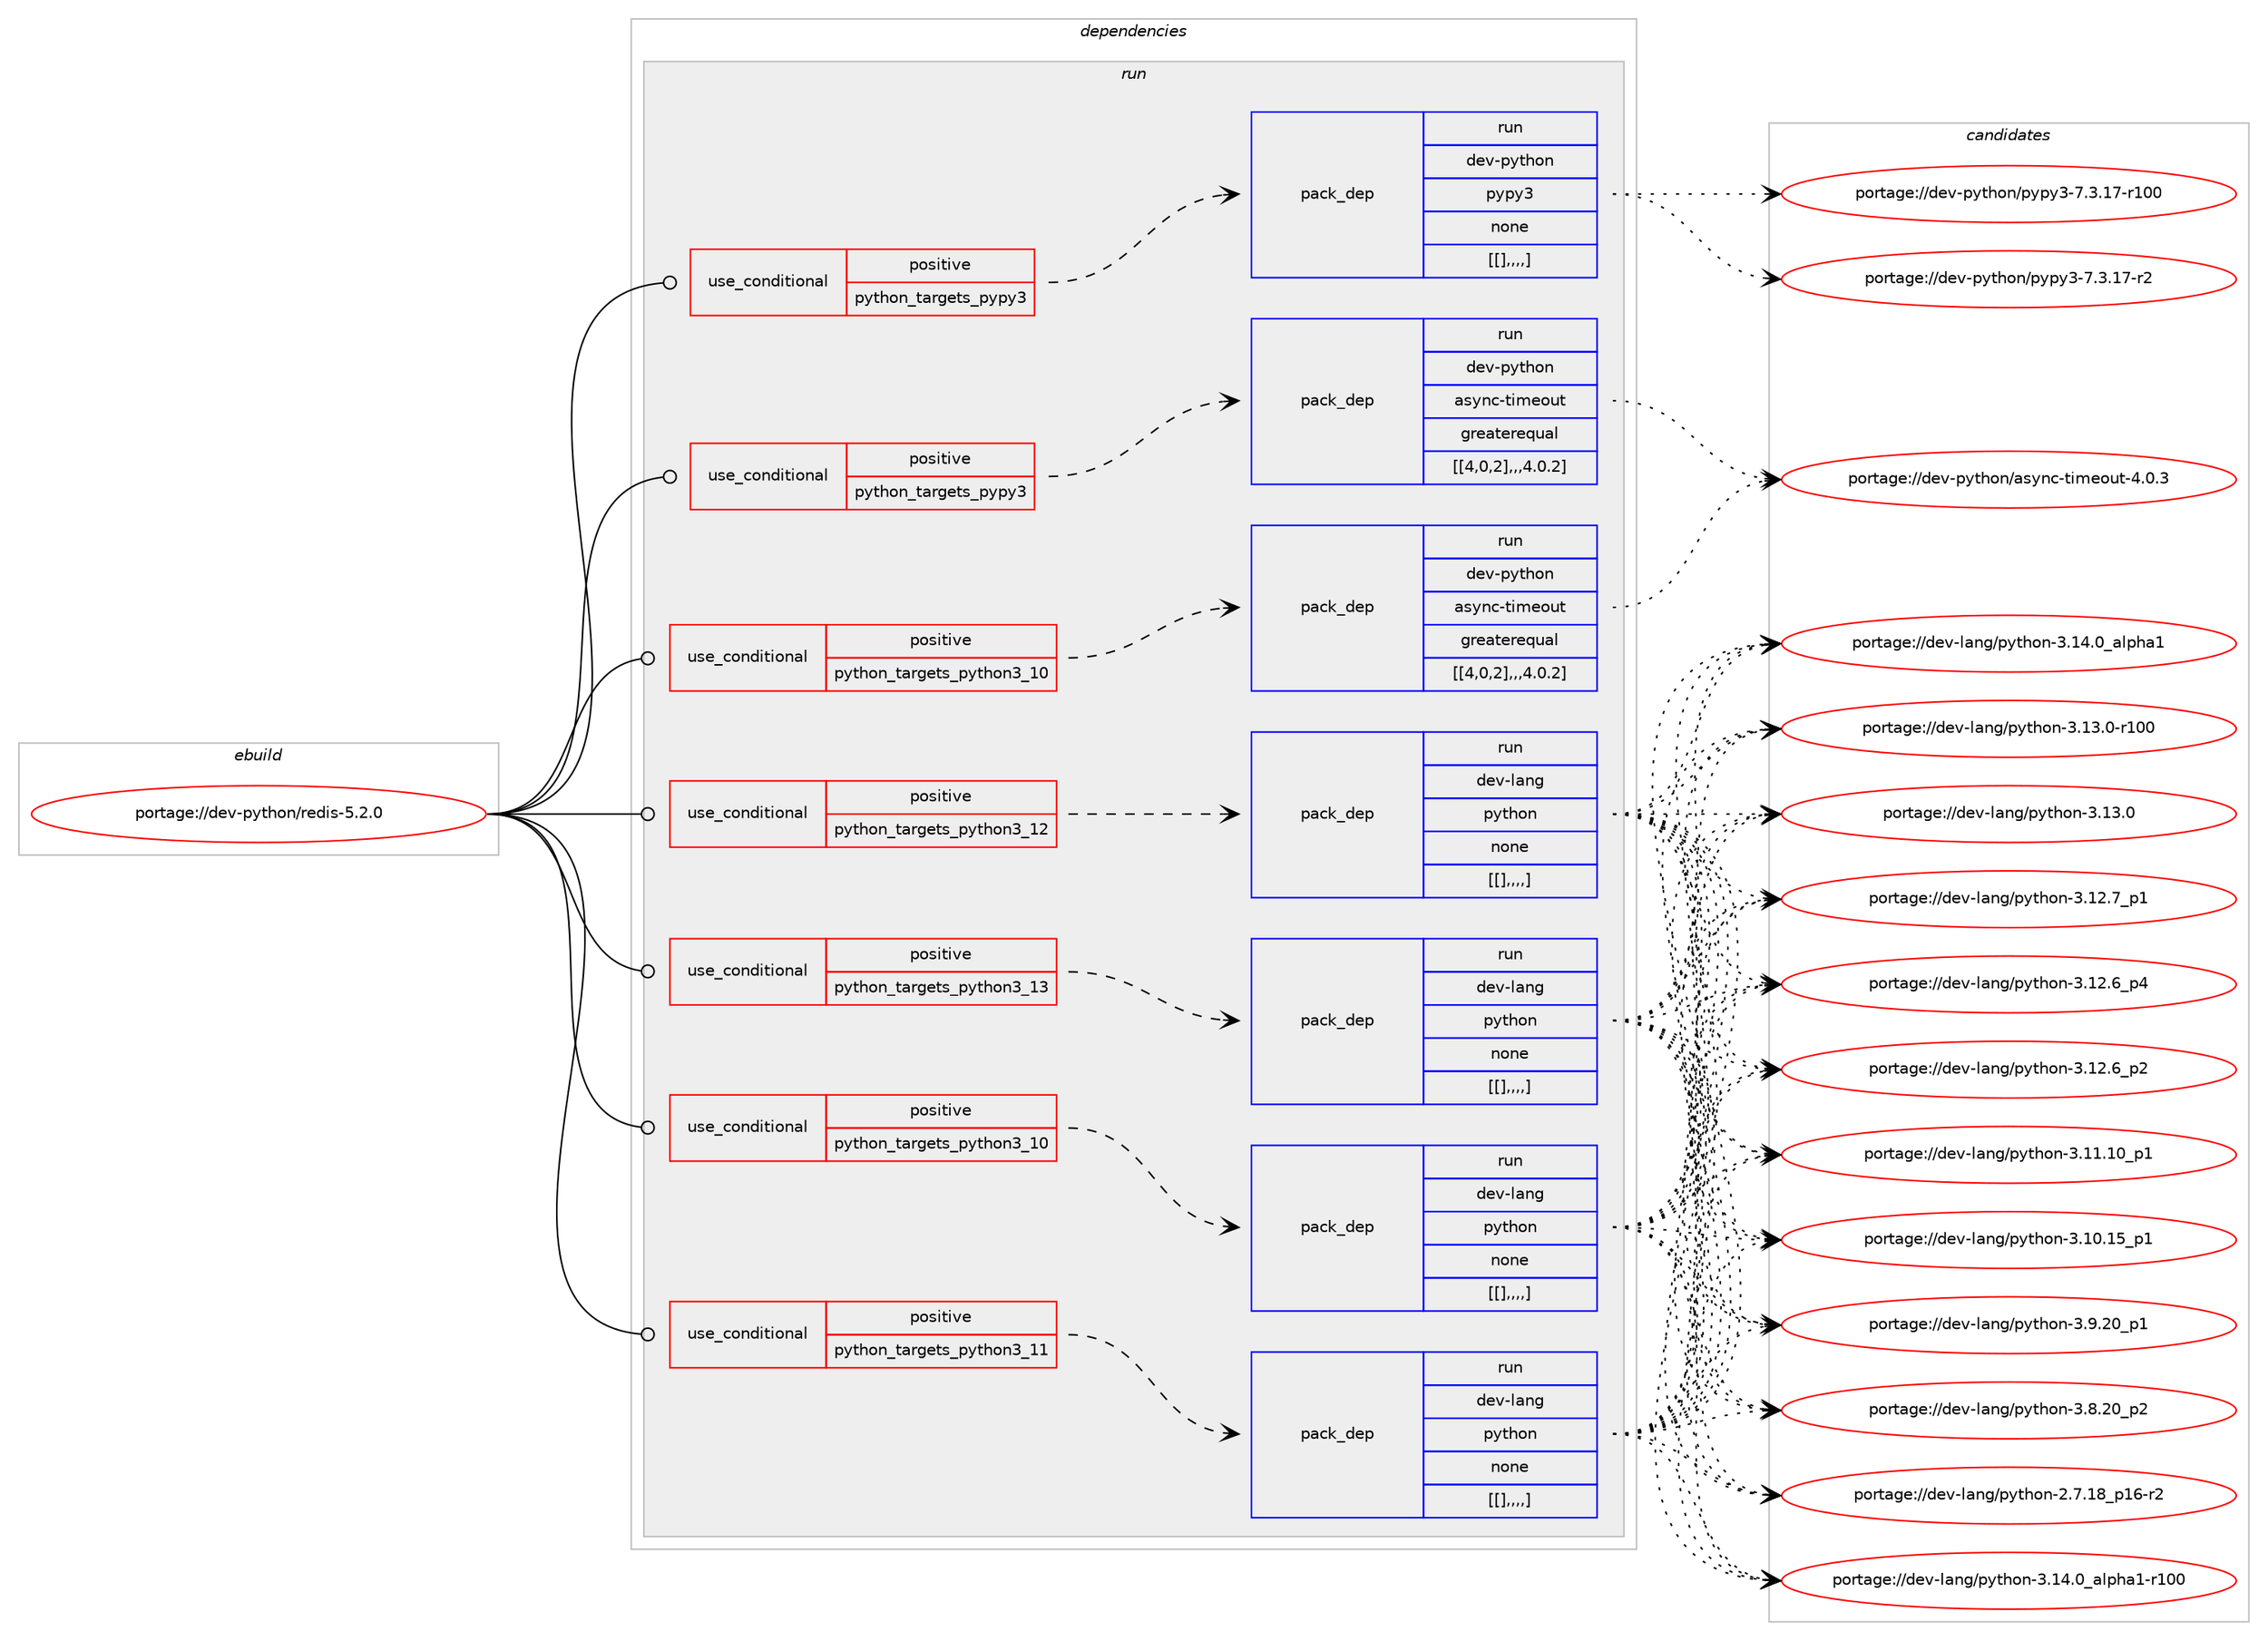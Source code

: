 digraph prolog {

# *************
# Graph options
# *************

newrank=true;
concentrate=true;
compound=true;
graph [rankdir=LR,fontname=Helvetica,fontsize=10,ranksep=1.5];#, ranksep=2.5, nodesep=0.2];
edge  [arrowhead=vee];
node  [fontname=Helvetica,fontsize=10];

# **********
# The ebuild
# **********

subgraph cluster_leftcol {
color=gray;
label=<<i>ebuild</i>>;
id [label="portage://dev-python/redis-5.2.0", color=red, width=4, href="../dev-python/redis-5.2.0.svg"];
}

# ****************
# The dependencies
# ****************

subgraph cluster_midcol {
color=gray;
label=<<i>dependencies</i>>;
subgraph cluster_compile {
fillcolor="#eeeeee";
style=filled;
label=<<i>compile</i>>;
}
subgraph cluster_compileandrun {
fillcolor="#eeeeee";
style=filled;
label=<<i>compile and run</i>>;
}
subgraph cluster_run {
fillcolor="#eeeeee";
style=filled;
label=<<i>run</i>>;
subgraph cond41607 {
dependency168343 [label=<<TABLE BORDER="0" CELLBORDER="1" CELLSPACING="0" CELLPADDING="4"><TR><TD ROWSPAN="3" CELLPADDING="10">use_conditional</TD></TR><TR><TD>positive</TD></TR><TR><TD>python_targets_pypy3</TD></TR></TABLE>>, shape=none, color=red];
subgraph pack125450 {
dependency168433 [label=<<TABLE BORDER="0" CELLBORDER="1" CELLSPACING="0" CELLPADDING="4" WIDTH="220"><TR><TD ROWSPAN="6" CELLPADDING="30">pack_dep</TD></TR><TR><TD WIDTH="110">run</TD></TR><TR><TD>dev-python</TD></TR><TR><TD>async-timeout</TD></TR><TR><TD>greaterequal</TD></TR><TR><TD>[[4,0,2],,,4.0.2]</TD></TR></TABLE>>, shape=none, color=blue];
}
dependency168343:e -> dependency168433:w [weight=20,style="dashed",arrowhead="vee"];
}
id:e -> dependency168343:w [weight=20,style="solid",arrowhead="odot"];
subgraph cond41646 {
dependency168499 [label=<<TABLE BORDER="0" CELLBORDER="1" CELLSPACING="0" CELLPADDING="4"><TR><TD ROWSPAN="3" CELLPADDING="10">use_conditional</TD></TR><TR><TD>positive</TD></TR><TR><TD>python_targets_pypy3</TD></TR></TABLE>>, shape=none, color=red];
subgraph pack125519 {
dependency168543 [label=<<TABLE BORDER="0" CELLBORDER="1" CELLSPACING="0" CELLPADDING="4" WIDTH="220"><TR><TD ROWSPAN="6" CELLPADDING="30">pack_dep</TD></TR><TR><TD WIDTH="110">run</TD></TR><TR><TD>dev-python</TD></TR><TR><TD>pypy3</TD></TR><TR><TD>none</TD></TR><TR><TD>[[],,,,]</TD></TR></TABLE>>, shape=none, color=blue];
}
dependency168499:e -> dependency168543:w [weight=20,style="dashed",arrowhead="vee"];
}
id:e -> dependency168499:w [weight=20,style="solid",arrowhead="odot"];
subgraph cond41691 {
dependency168565 [label=<<TABLE BORDER="0" CELLBORDER="1" CELLSPACING="0" CELLPADDING="4"><TR><TD ROWSPAN="3" CELLPADDING="10">use_conditional</TD></TR><TR><TD>positive</TD></TR><TR><TD>python_targets_python3_10</TD></TR></TABLE>>, shape=none, color=red];
subgraph pack125538 {
dependency168592 [label=<<TABLE BORDER="0" CELLBORDER="1" CELLSPACING="0" CELLPADDING="4" WIDTH="220"><TR><TD ROWSPAN="6" CELLPADDING="30">pack_dep</TD></TR><TR><TD WIDTH="110">run</TD></TR><TR><TD>dev-lang</TD></TR><TR><TD>python</TD></TR><TR><TD>none</TD></TR><TR><TD>[[],,,,]</TD></TR></TABLE>>, shape=none, color=blue];
}
dependency168565:e -> dependency168592:w [weight=20,style="dashed",arrowhead="vee"];
}
id:e -> dependency168565:w [weight=20,style="solid",arrowhead="odot"];
subgraph cond41712 {
dependency168603 [label=<<TABLE BORDER="0" CELLBORDER="1" CELLSPACING="0" CELLPADDING="4"><TR><TD ROWSPAN="3" CELLPADDING="10">use_conditional</TD></TR><TR><TD>positive</TD></TR><TR><TD>python_targets_python3_10</TD></TR></TABLE>>, shape=none, color=red];
subgraph pack125555 {
dependency168624 [label=<<TABLE BORDER="0" CELLBORDER="1" CELLSPACING="0" CELLPADDING="4" WIDTH="220"><TR><TD ROWSPAN="6" CELLPADDING="30">pack_dep</TD></TR><TR><TD WIDTH="110">run</TD></TR><TR><TD>dev-python</TD></TR><TR><TD>async-timeout</TD></TR><TR><TD>greaterequal</TD></TR><TR><TD>[[4,0,2],,,4.0.2]</TD></TR></TABLE>>, shape=none, color=blue];
}
dependency168603:e -> dependency168624:w [weight=20,style="dashed",arrowhead="vee"];
}
id:e -> dependency168603:w [weight=20,style="solid",arrowhead="odot"];
subgraph cond41724 {
dependency168633 [label=<<TABLE BORDER="0" CELLBORDER="1" CELLSPACING="0" CELLPADDING="4"><TR><TD ROWSPAN="3" CELLPADDING="10">use_conditional</TD></TR><TR><TD>positive</TD></TR><TR><TD>python_targets_python3_11</TD></TR></TABLE>>, shape=none, color=red];
subgraph pack125626 {
dependency168757 [label=<<TABLE BORDER="0" CELLBORDER="1" CELLSPACING="0" CELLPADDING="4" WIDTH="220"><TR><TD ROWSPAN="6" CELLPADDING="30">pack_dep</TD></TR><TR><TD WIDTH="110">run</TD></TR><TR><TD>dev-lang</TD></TR><TR><TD>python</TD></TR><TR><TD>none</TD></TR><TR><TD>[[],,,,]</TD></TR></TABLE>>, shape=none, color=blue];
}
dependency168633:e -> dependency168757:w [weight=20,style="dashed",arrowhead="vee"];
}
id:e -> dependency168633:w [weight=20,style="solid",arrowhead="odot"];
subgraph cond41798 {
dependency168832 [label=<<TABLE BORDER="0" CELLBORDER="1" CELLSPACING="0" CELLPADDING="4"><TR><TD ROWSPAN="3" CELLPADDING="10">use_conditional</TD></TR><TR><TD>positive</TD></TR><TR><TD>python_targets_python3_12</TD></TR></TABLE>>, shape=none, color=red];
subgraph pack125698 {
dependency168871 [label=<<TABLE BORDER="0" CELLBORDER="1" CELLSPACING="0" CELLPADDING="4" WIDTH="220"><TR><TD ROWSPAN="6" CELLPADDING="30">pack_dep</TD></TR><TR><TD WIDTH="110">run</TD></TR><TR><TD>dev-lang</TD></TR><TR><TD>python</TD></TR><TR><TD>none</TD></TR><TR><TD>[[],,,,]</TD></TR></TABLE>>, shape=none, color=blue];
}
dependency168832:e -> dependency168871:w [weight=20,style="dashed",arrowhead="vee"];
}
id:e -> dependency168832:w [weight=20,style="solid",arrowhead="odot"];
subgraph cond41834 {
dependency168946 [label=<<TABLE BORDER="0" CELLBORDER="1" CELLSPACING="0" CELLPADDING="4"><TR><TD ROWSPAN="3" CELLPADDING="10">use_conditional</TD></TR><TR><TD>positive</TD></TR><TR><TD>python_targets_python3_13</TD></TR></TABLE>>, shape=none, color=red];
subgraph pack125781 {
dependency168980 [label=<<TABLE BORDER="0" CELLBORDER="1" CELLSPACING="0" CELLPADDING="4" WIDTH="220"><TR><TD ROWSPAN="6" CELLPADDING="30">pack_dep</TD></TR><TR><TD WIDTH="110">run</TD></TR><TR><TD>dev-lang</TD></TR><TR><TD>python</TD></TR><TR><TD>none</TD></TR><TR><TD>[[],,,,]</TD></TR></TABLE>>, shape=none, color=blue];
}
dependency168946:e -> dependency168980:w [weight=20,style="dashed",arrowhead="vee"];
}
id:e -> dependency168946:w [weight=20,style="solid",arrowhead="odot"];
}
}

# **************
# The candidates
# **************

subgraph cluster_choices {
rank=same;
color=gray;
label=<<i>candidates</i>>;

subgraph choice125276 {
color=black;
nodesep=1;
choice1001011184511212111610411111047971151211109945116105109101111117116455246484651 [label="portage://dev-python/async-timeout-4.0.3", color=red, width=4,href="../dev-python/async-timeout-4.0.3.svg"];
dependency168433:e -> choice1001011184511212111610411111047971151211109945116105109101111117116455246484651:w [style=dotted,weight="100"];
}
subgraph choice125280 {
color=black;
nodesep=1;
choice100101118451121211161041111104711212111212151455546514649554511450 [label="portage://dev-python/pypy3-7.3.17-r2", color=red, width=4,href="../dev-python/pypy3-7.3.17-r2.svg"];
choice1001011184511212111610411111047112121112121514555465146495545114494848 [label="portage://dev-python/pypy3-7.3.17-r100", color=red, width=4,href="../dev-python/pypy3-7.3.17-r100.svg"];
dependency168543:e -> choice100101118451121211161041111104711212111212151455546514649554511450:w [style=dotted,weight="100"];
dependency168543:e -> choice1001011184511212111610411111047112121112121514555465146495545114494848:w [style=dotted,weight="100"];
}
subgraph choice125318 {
color=black;
nodesep=1;
choice100101118451089711010347112121116104111110455146495246489597108112104974945114494848 [label="portage://dev-lang/python-3.14.0_alpha1-r100", color=red, width=4,href="../dev-lang/python-3.14.0_alpha1-r100.svg"];
choice1001011184510897110103471121211161041111104551464952464895971081121049749 [label="portage://dev-lang/python-3.14.0_alpha1", color=red, width=4,href="../dev-lang/python-3.14.0_alpha1.svg"];
choice1001011184510897110103471121211161041111104551464951464845114494848 [label="portage://dev-lang/python-3.13.0-r100", color=red, width=4,href="../dev-lang/python-3.13.0-r100.svg"];
choice10010111845108971101034711212111610411111045514649514648 [label="portage://dev-lang/python-3.13.0", color=red, width=4,href="../dev-lang/python-3.13.0.svg"];
choice100101118451089711010347112121116104111110455146495046559511249 [label="portage://dev-lang/python-3.12.7_p1", color=red, width=4,href="../dev-lang/python-3.12.7_p1.svg"];
choice100101118451089711010347112121116104111110455146495046549511252 [label="portage://dev-lang/python-3.12.6_p4", color=red, width=4,href="../dev-lang/python-3.12.6_p4.svg"];
choice100101118451089711010347112121116104111110455146495046549511250 [label="portage://dev-lang/python-3.12.6_p2", color=red, width=4,href="../dev-lang/python-3.12.6_p2.svg"];
choice10010111845108971101034711212111610411111045514649494649489511249 [label="portage://dev-lang/python-3.11.10_p1", color=red, width=4,href="../dev-lang/python-3.11.10_p1.svg"];
choice10010111845108971101034711212111610411111045514649484649539511249 [label="portage://dev-lang/python-3.10.15_p1", color=red, width=4,href="../dev-lang/python-3.10.15_p1.svg"];
choice100101118451089711010347112121116104111110455146574650489511249 [label="portage://dev-lang/python-3.9.20_p1", color=red, width=4,href="../dev-lang/python-3.9.20_p1.svg"];
choice100101118451089711010347112121116104111110455146564650489511250 [label="portage://dev-lang/python-3.8.20_p2", color=red, width=4,href="../dev-lang/python-3.8.20_p2.svg"];
choice100101118451089711010347112121116104111110455046554649569511249544511450 [label="portage://dev-lang/python-2.7.18_p16-r2", color=red, width=4,href="../dev-lang/python-2.7.18_p16-r2.svg"];
dependency168592:e -> choice100101118451089711010347112121116104111110455146495246489597108112104974945114494848:w [style=dotted,weight="100"];
dependency168592:e -> choice1001011184510897110103471121211161041111104551464952464895971081121049749:w [style=dotted,weight="100"];
dependency168592:e -> choice1001011184510897110103471121211161041111104551464951464845114494848:w [style=dotted,weight="100"];
dependency168592:e -> choice10010111845108971101034711212111610411111045514649514648:w [style=dotted,weight="100"];
dependency168592:e -> choice100101118451089711010347112121116104111110455146495046559511249:w [style=dotted,weight="100"];
dependency168592:e -> choice100101118451089711010347112121116104111110455146495046549511252:w [style=dotted,weight="100"];
dependency168592:e -> choice100101118451089711010347112121116104111110455146495046549511250:w [style=dotted,weight="100"];
dependency168592:e -> choice10010111845108971101034711212111610411111045514649494649489511249:w [style=dotted,weight="100"];
dependency168592:e -> choice10010111845108971101034711212111610411111045514649484649539511249:w [style=dotted,weight="100"];
dependency168592:e -> choice100101118451089711010347112121116104111110455146574650489511249:w [style=dotted,weight="100"];
dependency168592:e -> choice100101118451089711010347112121116104111110455146564650489511250:w [style=dotted,weight="100"];
dependency168592:e -> choice100101118451089711010347112121116104111110455046554649569511249544511450:w [style=dotted,weight="100"];
}
subgraph choice125350 {
color=black;
nodesep=1;
choice1001011184511212111610411111047971151211109945116105109101111117116455246484651 [label="portage://dev-python/async-timeout-4.0.3", color=red, width=4,href="../dev-python/async-timeout-4.0.3.svg"];
dependency168624:e -> choice1001011184511212111610411111047971151211109945116105109101111117116455246484651:w [style=dotted,weight="100"];
}
subgraph choice125418 {
color=black;
nodesep=1;
choice100101118451089711010347112121116104111110455146495246489597108112104974945114494848 [label="portage://dev-lang/python-3.14.0_alpha1-r100", color=red, width=4,href="../dev-lang/python-3.14.0_alpha1-r100.svg"];
choice1001011184510897110103471121211161041111104551464952464895971081121049749 [label="portage://dev-lang/python-3.14.0_alpha1", color=red, width=4,href="../dev-lang/python-3.14.0_alpha1.svg"];
choice1001011184510897110103471121211161041111104551464951464845114494848 [label="portage://dev-lang/python-3.13.0-r100", color=red, width=4,href="../dev-lang/python-3.13.0-r100.svg"];
choice10010111845108971101034711212111610411111045514649514648 [label="portage://dev-lang/python-3.13.0", color=red, width=4,href="../dev-lang/python-3.13.0.svg"];
choice100101118451089711010347112121116104111110455146495046559511249 [label="portage://dev-lang/python-3.12.7_p1", color=red, width=4,href="../dev-lang/python-3.12.7_p1.svg"];
choice100101118451089711010347112121116104111110455146495046549511252 [label="portage://dev-lang/python-3.12.6_p4", color=red, width=4,href="../dev-lang/python-3.12.6_p4.svg"];
choice100101118451089711010347112121116104111110455146495046549511250 [label="portage://dev-lang/python-3.12.6_p2", color=red, width=4,href="../dev-lang/python-3.12.6_p2.svg"];
choice10010111845108971101034711212111610411111045514649494649489511249 [label="portage://dev-lang/python-3.11.10_p1", color=red, width=4,href="../dev-lang/python-3.11.10_p1.svg"];
choice10010111845108971101034711212111610411111045514649484649539511249 [label="portage://dev-lang/python-3.10.15_p1", color=red, width=4,href="../dev-lang/python-3.10.15_p1.svg"];
choice100101118451089711010347112121116104111110455146574650489511249 [label="portage://dev-lang/python-3.9.20_p1", color=red, width=4,href="../dev-lang/python-3.9.20_p1.svg"];
choice100101118451089711010347112121116104111110455146564650489511250 [label="portage://dev-lang/python-3.8.20_p2", color=red, width=4,href="../dev-lang/python-3.8.20_p2.svg"];
choice100101118451089711010347112121116104111110455046554649569511249544511450 [label="portage://dev-lang/python-2.7.18_p16-r2", color=red, width=4,href="../dev-lang/python-2.7.18_p16-r2.svg"];
dependency168757:e -> choice100101118451089711010347112121116104111110455146495246489597108112104974945114494848:w [style=dotted,weight="100"];
dependency168757:e -> choice1001011184510897110103471121211161041111104551464952464895971081121049749:w [style=dotted,weight="100"];
dependency168757:e -> choice1001011184510897110103471121211161041111104551464951464845114494848:w [style=dotted,weight="100"];
dependency168757:e -> choice10010111845108971101034711212111610411111045514649514648:w [style=dotted,weight="100"];
dependency168757:e -> choice100101118451089711010347112121116104111110455146495046559511249:w [style=dotted,weight="100"];
dependency168757:e -> choice100101118451089711010347112121116104111110455146495046549511252:w [style=dotted,weight="100"];
dependency168757:e -> choice100101118451089711010347112121116104111110455146495046549511250:w [style=dotted,weight="100"];
dependency168757:e -> choice10010111845108971101034711212111610411111045514649494649489511249:w [style=dotted,weight="100"];
dependency168757:e -> choice10010111845108971101034711212111610411111045514649484649539511249:w [style=dotted,weight="100"];
dependency168757:e -> choice100101118451089711010347112121116104111110455146574650489511249:w [style=dotted,weight="100"];
dependency168757:e -> choice100101118451089711010347112121116104111110455146564650489511250:w [style=dotted,weight="100"];
dependency168757:e -> choice100101118451089711010347112121116104111110455046554649569511249544511450:w [style=dotted,weight="100"];
}
subgraph choice125454 {
color=black;
nodesep=1;
choice100101118451089711010347112121116104111110455146495246489597108112104974945114494848 [label="portage://dev-lang/python-3.14.0_alpha1-r100", color=red, width=4,href="../dev-lang/python-3.14.0_alpha1-r100.svg"];
choice1001011184510897110103471121211161041111104551464952464895971081121049749 [label="portage://dev-lang/python-3.14.0_alpha1", color=red, width=4,href="../dev-lang/python-3.14.0_alpha1.svg"];
choice1001011184510897110103471121211161041111104551464951464845114494848 [label="portage://dev-lang/python-3.13.0-r100", color=red, width=4,href="../dev-lang/python-3.13.0-r100.svg"];
choice10010111845108971101034711212111610411111045514649514648 [label="portage://dev-lang/python-3.13.0", color=red, width=4,href="../dev-lang/python-3.13.0.svg"];
choice100101118451089711010347112121116104111110455146495046559511249 [label="portage://dev-lang/python-3.12.7_p1", color=red, width=4,href="../dev-lang/python-3.12.7_p1.svg"];
choice100101118451089711010347112121116104111110455146495046549511252 [label="portage://dev-lang/python-3.12.6_p4", color=red, width=4,href="../dev-lang/python-3.12.6_p4.svg"];
choice100101118451089711010347112121116104111110455146495046549511250 [label="portage://dev-lang/python-3.12.6_p2", color=red, width=4,href="../dev-lang/python-3.12.6_p2.svg"];
choice10010111845108971101034711212111610411111045514649494649489511249 [label="portage://dev-lang/python-3.11.10_p1", color=red, width=4,href="../dev-lang/python-3.11.10_p1.svg"];
choice10010111845108971101034711212111610411111045514649484649539511249 [label="portage://dev-lang/python-3.10.15_p1", color=red, width=4,href="../dev-lang/python-3.10.15_p1.svg"];
choice100101118451089711010347112121116104111110455146574650489511249 [label="portage://dev-lang/python-3.9.20_p1", color=red, width=4,href="../dev-lang/python-3.9.20_p1.svg"];
choice100101118451089711010347112121116104111110455146564650489511250 [label="portage://dev-lang/python-3.8.20_p2", color=red, width=4,href="../dev-lang/python-3.8.20_p2.svg"];
choice100101118451089711010347112121116104111110455046554649569511249544511450 [label="portage://dev-lang/python-2.7.18_p16-r2", color=red, width=4,href="../dev-lang/python-2.7.18_p16-r2.svg"];
dependency168871:e -> choice100101118451089711010347112121116104111110455146495246489597108112104974945114494848:w [style=dotted,weight="100"];
dependency168871:e -> choice1001011184510897110103471121211161041111104551464952464895971081121049749:w [style=dotted,weight="100"];
dependency168871:e -> choice1001011184510897110103471121211161041111104551464951464845114494848:w [style=dotted,weight="100"];
dependency168871:e -> choice10010111845108971101034711212111610411111045514649514648:w [style=dotted,weight="100"];
dependency168871:e -> choice100101118451089711010347112121116104111110455146495046559511249:w [style=dotted,weight="100"];
dependency168871:e -> choice100101118451089711010347112121116104111110455146495046549511252:w [style=dotted,weight="100"];
dependency168871:e -> choice100101118451089711010347112121116104111110455146495046549511250:w [style=dotted,weight="100"];
dependency168871:e -> choice10010111845108971101034711212111610411111045514649494649489511249:w [style=dotted,weight="100"];
dependency168871:e -> choice10010111845108971101034711212111610411111045514649484649539511249:w [style=dotted,weight="100"];
dependency168871:e -> choice100101118451089711010347112121116104111110455146574650489511249:w [style=dotted,weight="100"];
dependency168871:e -> choice100101118451089711010347112121116104111110455146564650489511250:w [style=dotted,weight="100"];
dependency168871:e -> choice100101118451089711010347112121116104111110455046554649569511249544511450:w [style=dotted,weight="100"];
}
subgraph choice125477 {
color=black;
nodesep=1;
choice100101118451089711010347112121116104111110455146495246489597108112104974945114494848 [label="portage://dev-lang/python-3.14.0_alpha1-r100", color=red, width=4,href="../dev-lang/python-3.14.0_alpha1-r100.svg"];
choice1001011184510897110103471121211161041111104551464952464895971081121049749 [label="portage://dev-lang/python-3.14.0_alpha1", color=red, width=4,href="../dev-lang/python-3.14.0_alpha1.svg"];
choice1001011184510897110103471121211161041111104551464951464845114494848 [label="portage://dev-lang/python-3.13.0-r100", color=red, width=4,href="../dev-lang/python-3.13.0-r100.svg"];
choice10010111845108971101034711212111610411111045514649514648 [label="portage://dev-lang/python-3.13.0", color=red, width=4,href="../dev-lang/python-3.13.0.svg"];
choice100101118451089711010347112121116104111110455146495046559511249 [label="portage://dev-lang/python-3.12.7_p1", color=red, width=4,href="../dev-lang/python-3.12.7_p1.svg"];
choice100101118451089711010347112121116104111110455146495046549511252 [label="portage://dev-lang/python-3.12.6_p4", color=red, width=4,href="../dev-lang/python-3.12.6_p4.svg"];
choice100101118451089711010347112121116104111110455146495046549511250 [label="portage://dev-lang/python-3.12.6_p2", color=red, width=4,href="../dev-lang/python-3.12.6_p2.svg"];
choice10010111845108971101034711212111610411111045514649494649489511249 [label="portage://dev-lang/python-3.11.10_p1", color=red, width=4,href="../dev-lang/python-3.11.10_p1.svg"];
choice10010111845108971101034711212111610411111045514649484649539511249 [label="portage://dev-lang/python-3.10.15_p1", color=red, width=4,href="../dev-lang/python-3.10.15_p1.svg"];
choice100101118451089711010347112121116104111110455146574650489511249 [label="portage://dev-lang/python-3.9.20_p1", color=red, width=4,href="../dev-lang/python-3.9.20_p1.svg"];
choice100101118451089711010347112121116104111110455146564650489511250 [label="portage://dev-lang/python-3.8.20_p2", color=red, width=4,href="../dev-lang/python-3.8.20_p2.svg"];
choice100101118451089711010347112121116104111110455046554649569511249544511450 [label="portage://dev-lang/python-2.7.18_p16-r2", color=red, width=4,href="../dev-lang/python-2.7.18_p16-r2.svg"];
dependency168980:e -> choice100101118451089711010347112121116104111110455146495246489597108112104974945114494848:w [style=dotted,weight="100"];
dependency168980:e -> choice1001011184510897110103471121211161041111104551464952464895971081121049749:w [style=dotted,weight="100"];
dependency168980:e -> choice1001011184510897110103471121211161041111104551464951464845114494848:w [style=dotted,weight="100"];
dependency168980:e -> choice10010111845108971101034711212111610411111045514649514648:w [style=dotted,weight="100"];
dependency168980:e -> choice100101118451089711010347112121116104111110455146495046559511249:w [style=dotted,weight="100"];
dependency168980:e -> choice100101118451089711010347112121116104111110455146495046549511252:w [style=dotted,weight="100"];
dependency168980:e -> choice100101118451089711010347112121116104111110455146495046549511250:w [style=dotted,weight="100"];
dependency168980:e -> choice10010111845108971101034711212111610411111045514649494649489511249:w [style=dotted,weight="100"];
dependency168980:e -> choice10010111845108971101034711212111610411111045514649484649539511249:w [style=dotted,weight="100"];
dependency168980:e -> choice100101118451089711010347112121116104111110455146574650489511249:w [style=dotted,weight="100"];
dependency168980:e -> choice100101118451089711010347112121116104111110455146564650489511250:w [style=dotted,weight="100"];
dependency168980:e -> choice100101118451089711010347112121116104111110455046554649569511249544511450:w [style=dotted,weight="100"];
}
}

}
